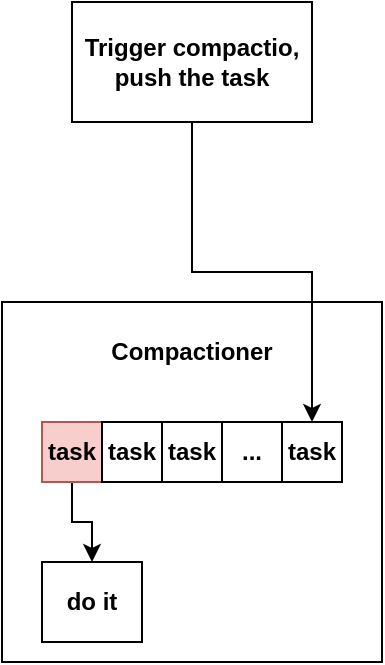 <mxfile version="21.6.9" type="github">
  <diagram name="第 1 页" id="CbVHG_sF6pk0jGWwifxH">
    <mxGraphModel dx="1224" dy="558" grid="1" gridSize="10" guides="1" tooltips="1" connect="1" arrows="1" fold="1" page="1" pageScale="1" pageWidth="827" pageHeight="1169" math="0" shadow="0">
      <root>
        <mxCell id="0" />
        <mxCell id="1" parent="0" />
        <mxCell id="qUyhmBfDreo2t6wbdCgN-7" value="" style="rounded=0;whiteSpace=wrap;html=1;" vertex="1" parent="1">
          <mxGeometry x="280" y="230" width="190" height="180" as="geometry" />
        </mxCell>
        <mxCell id="qUyhmBfDreo2t6wbdCgN-10" style="edgeStyle=orthogonalEdgeStyle;rounded=0;orthogonalLoop=1;jettySize=auto;html=1;exitX=0.5;exitY=1;exitDx=0;exitDy=0;entryX=0.5;entryY=0;entryDx=0;entryDy=0;" edge="1" parent="1" source="qUyhmBfDreo2t6wbdCgN-1" target="qUyhmBfDreo2t6wbdCgN-9">
          <mxGeometry relative="1" as="geometry" />
        </mxCell>
        <mxCell id="qUyhmBfDreo2t6wbdCgN-1" value="&lt;b&gt;task &lt;/b&gt;" style="rounded=0;whiteSpace=wrap;html=1;fillColor=#f8cecc;strokeColor=#b85450;" vertex="1" parent="1">
          <mxGeometry x="300" y="290" width="30" height="30" as="geometry" />
        </mxCell>
        <mxCell id="qUyhmBfDreo2t6wbdCgN-2" value="&lt;b&gt;task &lt;/b&gt;" style="rounded=0;whiteSpace=wrap;html=1;" vertex="1" parent="1">
          <mxGeometry x="330" y="290" width="30" height="30" as="geometry" />
        </mxCell>
        <mxCell id="qUyhmBfDreo2t6wbdCgN-3" value="&lt;b&gt;...&lt;/b&gt;" style="rounded=0;whiteSpace=wrap;html=1;" vertex="1" parent="1">
          <mxGeometry x="390" y="290" width="30" height="30" as="geometry" />
        </mxCell>
        <mxCell id="qUyhmBfDreo2t6wbdCgN-4" value="&lt;b&gt;task &lt;/b&gt;" style="rounded=0;whiteSpace=wrap;html=1;" vertex="1" parent="1">
          <mxGeometry x="420" y="290" width="30" height="30" as="geometry" />
        </mxCell>
        <mxCell id="qUyhmBfDreo2t6wbdCgN-9" value="&lt;b&gt;do it&lt;br&gt;&lt;/b&gt;" style="rounded=0;whiteSpace=wrap;html=1;" vertex="1" parent="1">
          <mxGeometry x="300" y="360" width="50" height="40" as="geometry" />
        </mxCell>
        <mxCell id="qUyhmBfDreo2t6wbdCgN-11" value="&lt;b&gt;task &lt;/b&gt;" style="rounded=0;whiteSpace=wrap;html=1;" vertex="1" parent="1">
          <mxGeometry x="360" y="290" width="30" height="30" as="geometry" />
        </mxCell>
        <mxCell id="qUyhmBfDreo2t6wbdCgN-14" value="&lt;b&gt;Compactioner&lt;/b&gt;" style="text;html=1;strokeColor=none;fillColor=none;align=center;verticalAlign=middle;whiteSpace=wrap;rounded=0;" vertex="1" parent="1">
          <mxGeometry x="345" y="240" width="60" height="30" as="geometry" />
        </mxCell>
        <mxCell id="qUyhmBfDreo2t6wbdCgN-16" style="edgeStyle=orthogonalEdgeStyle;rounded=0;orthogonalLoop=1;jettySize=auto;html=1;exitX=0.5;exitY=1;exitDx=0;exitDy=0;entryX=0.5;entryY=0;entryDx=0;entryDy=0;" edge="1" parent="1" source="qUyhmBfDreo2t6wbdCgN-15" target="qUyhmBfDreo2t6wbdCgN-4">
          <mxGeometry relative="1" as="geometry" />
        </mxCell>
        <mxCell id="qUyhmBfDreo2t6wbdCgN-15" value="&lt;div&gt;&lt;b&gt;Trigger compactio,&lt;/b&gt;&lt;/div&gt;&lt;div&gt;&lt;b&gt;push the task&lt;br&gt;&lt;/b&gt;&lt;/div&gt;" style="rounded=0;whiteSpace=wrap;html=1;" vertex="1" parent="1">
          <mxGeometry x="315" y="80" width="120" height="60" as="geometry" />
        </mxCell>
      </root>
    </mxGraphModel>
  </diagram>
</mxfile>
